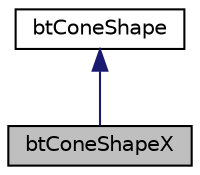 digraph G
{
  edge [fontname="Helvetica",fontsize="10",labelfontname="Helvetica",labelfontsize="10"];
  node [fontname="Helvetica",fontsize="10",shape=record];
  Node1 [label="btConeShapeX",height=0.2,width=0.4,color="black", fillcolor="grey75", style="filled" fontcolor="black"];
  Node2 -> Node1 [dir="back",color="midnightblue",fontsize="10",style="solid",fontname="Helvetica"];
  Node2 [label="btConeShape",height=0.2,width=0.4,color="black", fillcolor="white", style="filled",URL="$classbtConeShape.html",tooltip="btConeShape implements a Cone shape, around the Y axis"];
}

